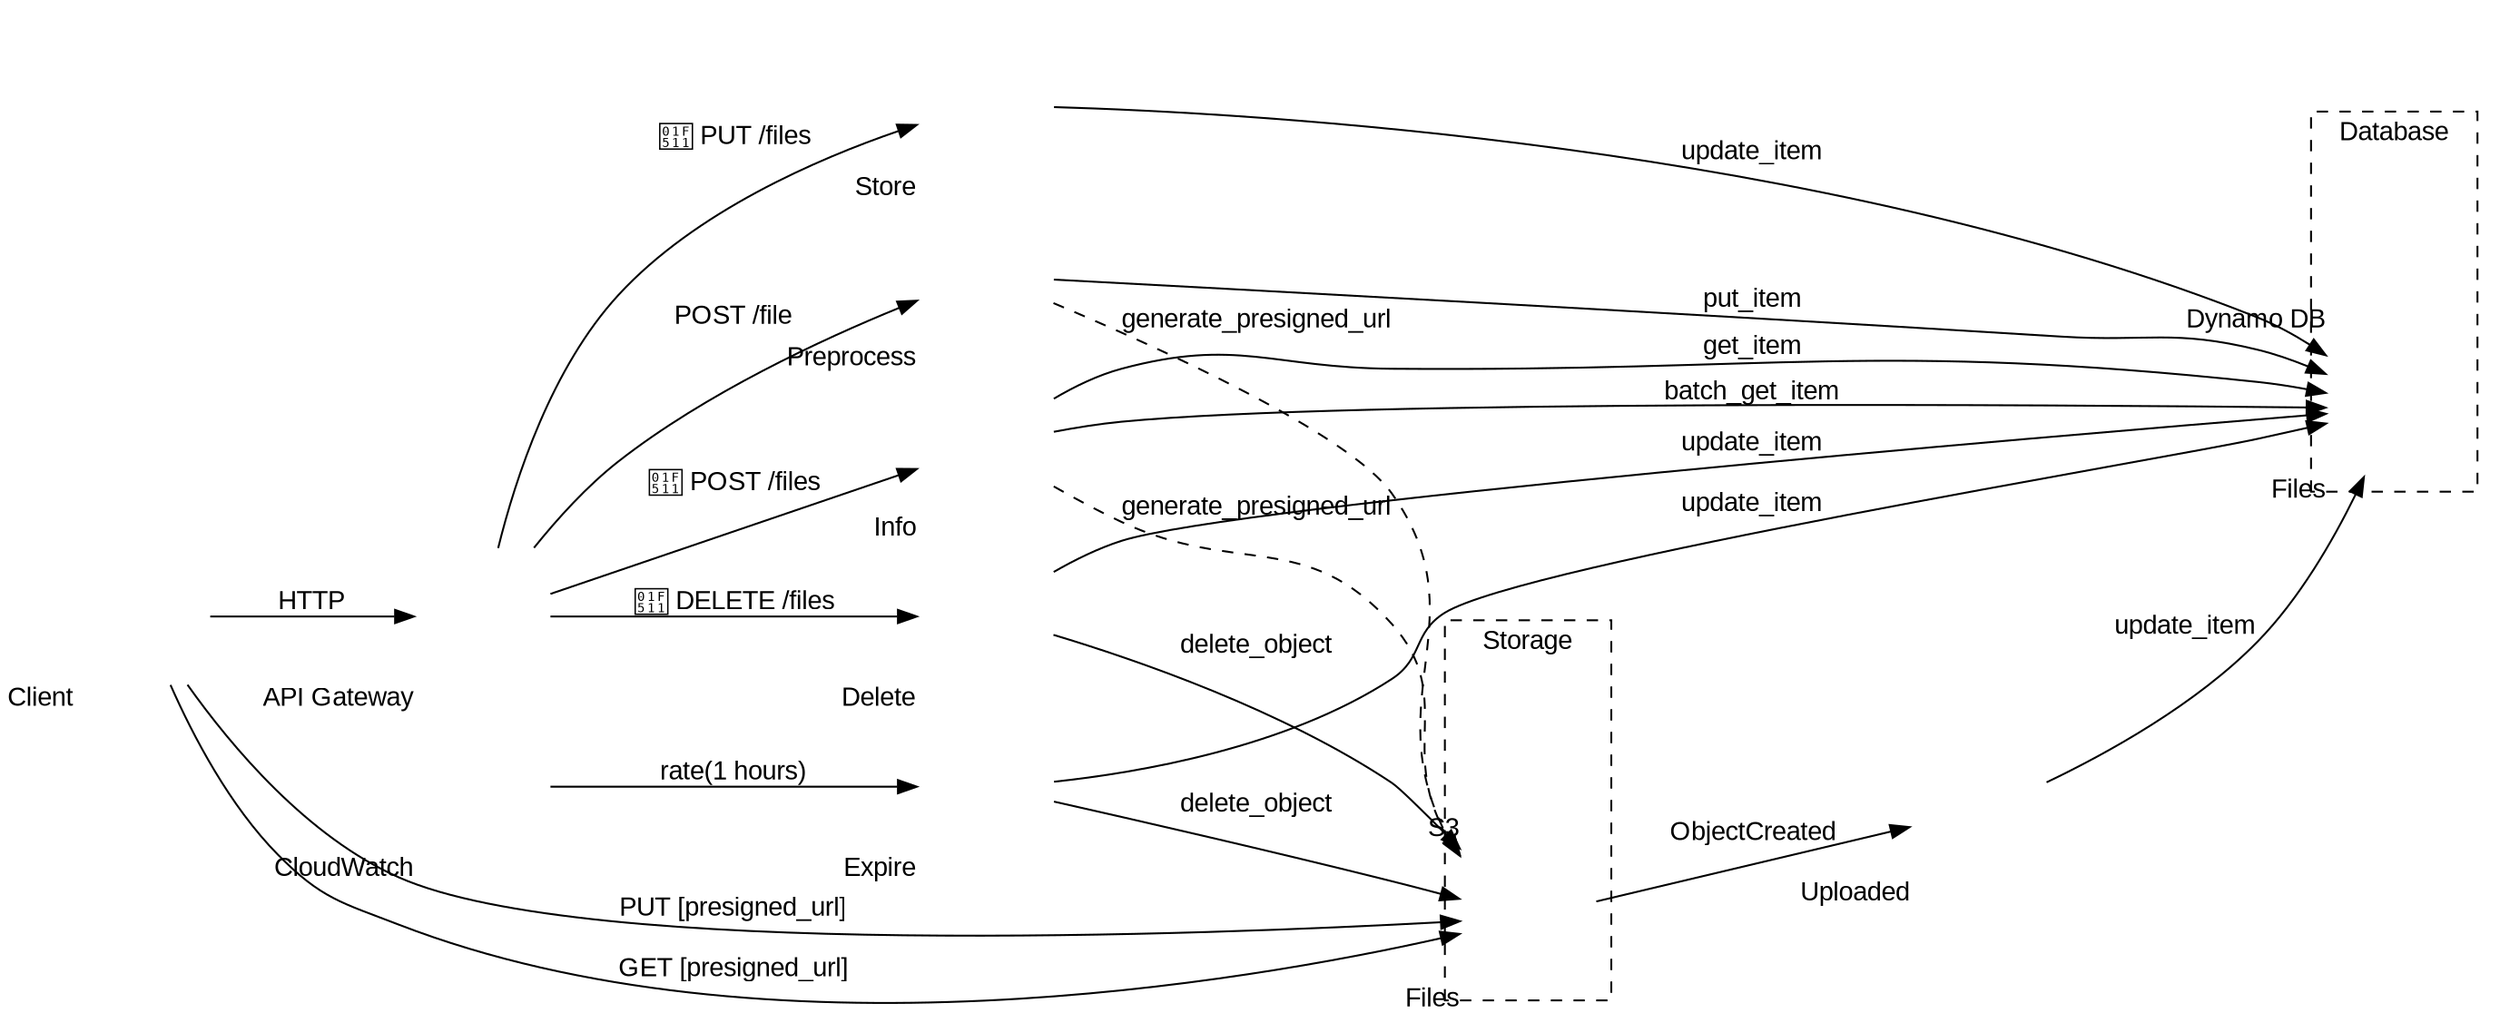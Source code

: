 digraph G {
    // This diagram uses the AWS PNG icon set Light_BG style
    // symlink the folder here as 'icons'

    rankdir=LR
    ranksep=1
    layout=dot
    // graph [bgcolor=grey50]

    client [
        group=a
        shape=none
        label=""
        xlabel="Client"
        fontname="Arial"
        fixedsize=true width=1 height=1
        image="icons/_General_AWS/Client_light-bg.png"
    ]

    subgraph cluster_triggers {

        graph[style=invis]

        api_gateway [
            group=a
            shape=none
            label=""
            xlabel="API Gateway"
            fontname="Arial"
            fixedsize=true width=1 height=1
            image="icons/Networking_and_Content_Delivery/Amazon-API-Gateway_light-bg.png"
        ]

        cloudwatch [
            group=a
            shape=none label=""
            xlabel="CloudWatch" fontname="Arial"
            fixedsize=true width=1 height=1
            image="icons/Management_and_Governance/Amazon-CloudWatch.png"
        ]
    }

    subgraph cluster_lambdas {

        graph[style=invis]

        lambda_preprocess [
            shape=none label=""
            xlabel="Preprocess" fontname="Arial"
            fixedsize=true width=1 height=1
            image="icons/Compute/AWS-Lambda_light-bg.png"
        ]

        lambda_store [
            shape=none label=""
            xlabel="Store" fontname="Arial"
            fixedsize=true width=1 height=1
            image="icons/Compute/AWS-Lambda_light-bg.png"
        ]

        lambda_info [
            shape=none label=""
            xlabel="Info" fontname="Arial"
            fixedsize=true width=1 height=1
            image="icons/Compute/AWS-Lambda_light-bg.png"
        ]

        lambda_delete [
            shape=none label=""
            xlabel="Delete" fontname="Arial"
            fixedsize=true width=1 height=1
            image="icons/Compute/AWS-Lambda_light-bg.png"
        ]

        lambda_expire [
            shape=none label=""
            xlabel="Expire" fontname="Arial"
            fixedsize=true width=1 height=1
            image="icons/Compute/AWS-Lambda_light-bg.png"
        ]
    }

    // subgraph cluster_s3_db {

    //     graph[style=invis]

        subgraph cluster_database {
            label="Database"
            fontname="Arial"
            graph[style=dashed]

            dynamo_db [
                shape=none
                label=""
                xlabel="Dynamo DB"
                fontname="Arial"
                fixedsize=true width=1 height=1
                image="./icons/Database/Amazon-DynamoDB_light-bg.png"
            ]
            ddb_table_filestore [
                shape=none label=""
                xlabel="Files" fontname="Arial"
                fixedsize=true width=1 height=1
                image="./icons/Database/Amazon-DynamoDB_Table_light-bg.png"
            ]
        }

        subgraph cluster_storage {
            label="Storage"
            fontname="Arial"
            graph[style=dashed]

            s3 [
                shape=none
                label=""
                xlabel="S3"
                fontname="Arial"
                fixedsize=true width=1 height=1
                image="./icons/Storage/Amazon-Simple-Storage-Service-S3_light-bg.png"
            ]
            s3_bucket_filestore [
                shape=none label=""
                xlabel="Files" fontname="Arial"
                fixedsize=true width=1 height=1
                image="./icons/Storage/Amazon-Simple-Storage-Service-S3_Bucket_light-bg.png"
            ]
        }
    // }    

    subgraph cluster_lambdas_hook {

        graph[style=invis]

        lambda_uploaded [
            shape=none label=""
            xlabel="Uploaded" fontname="Arial"
            fixedsize=true width=1 height=1
            image="icons/Compute/AWS-Lambda_light-bg.png"
        ]

    }

    // Connections

    client -> api_gateway [
        label="HTTP" fontname="Arial"
    ]
    api_gateway -> lambda_preprocess [
        label="POST /file" fontname="Arial"
    ]
    api_gateway -> lambda_info [
        label="🔑 POST /files" fontname="Arial"
    ]
    api_gateway -> lambda_store [
        label="🔑 PUT /files" fontname="Arial"
    ]
    api_gateway -> lambda_delete [
        label="🔑 DELETE /files" fontname="Arial"
    ]
    cloudwatch -> lambda_expire [
        label="rate(1 hours)" fontname="Arial"
    ]
    s3_bucket_filestore -> lambda_uploaded [
        label="ObjectCreated" fontname="Arial"
    ]

    lambda_preprocess -> ddb_table_filestore [
        label="put_item"  fontname="Arial"        
    ]
    lambda_info -> ddb_table_filestore [
        label="get_item"  fontname="Arial"
    ]
    lambda_store -> ddb_table_filestore [
        label="update_item"  fontname="Arial"
    ]
    lambda_delete -> ddb_table_filestore [
        label="update_item"  fontname="Arial"
    ]
    lambda_expire -> ddb_table_filestore [
        label="update_item"  fontname="Arial"
    ]
    lambda_uploaded -> ddb_table_filestore [
        label="update_item"  fontname="Arial"
    ]
    lambda_info -> ddb_table_filestore [
        label="batch_get_item"  fontname="Arial"
    ]

    lambda_preprocess -> s3_bucket_filestore [
        style=dashed
        label="generate_presigned_url"  fontname="Arial"
    ]
    lambda_info -> s3_bucket_filestore [
        style=dashed
        label="generate_presigned_url"  fontname="Arial"
    ]
    lambda_delete -> s3_bucket_filestore [
        label="delete_object"  fontname="Arial"
    ]
    lambda_expire -> s3_bucket_filestore [
        label="delete_object"  fontname="Arial"
    ]

    client -> s3_bucket_filestore [
        label="PUT [presigned_url]"  fontname="Arial"
    ]
    client -> s3_bucket_filestore [
        label="GET [presigned_url]"  fontname="Arial"
    ]
}
